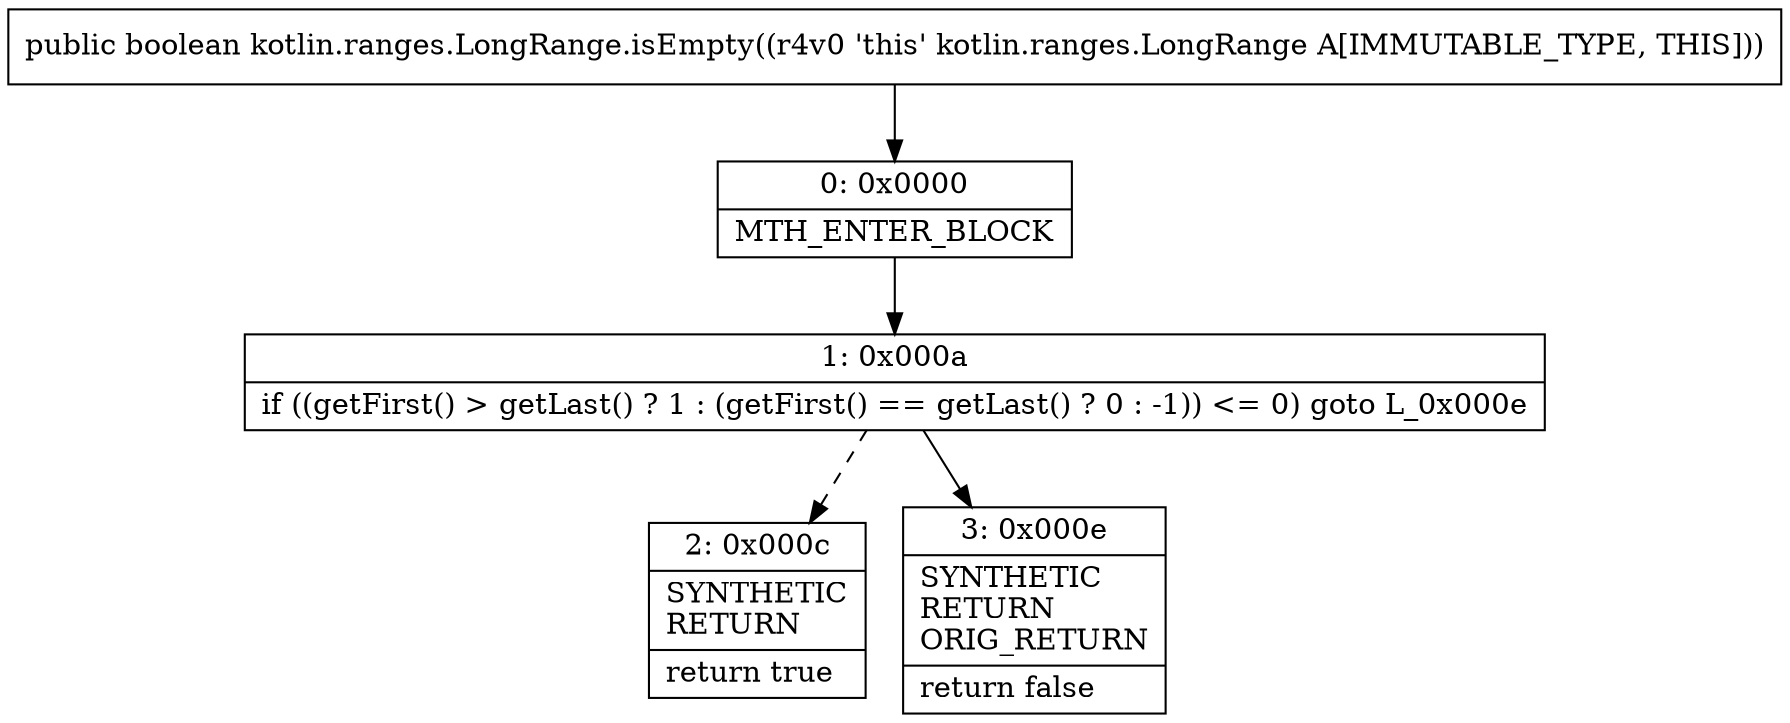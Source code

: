 digraph "CFG forkotlin.ranges.LongRange.isEmpty()Z" {
Node_0 [shape=record,label="{0\:\ 0x0000|MTH_ENTER_BLOCK\l}"];
Node_1 [shape=record,label="{1\:\ 0x000a|if ((getFirst() \> getLast() ? 1 : (getFirst() == getLast() ? 0 : \-1)) \<= 0) goto L_0x000e\l}"];
Node_2 [shape=record,label="{2\:\ 0x000c|SYNTHETIC\lRETURN\l|return true\l}"];
Node_3 [shape=record,label="{3\:\ 0x000e|SYNTHETIC\lRETURN\lORIG_RETURN\l|return false\l}"];
MethodNode[shape=record,label="{public boolean kotlin.ranges.LongRange.isEmpty((r4v0 'this' kotlin.ranges.LongRange A[IMMUTABLE_TYPE, THIS])) }"];
MethodNode -> Node_0;
Node_0 -> Node_1;
Node_1 -> Node_2[style=dashed];
Node_1 -> Node_3;
}

